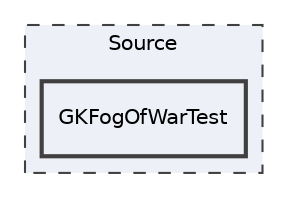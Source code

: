 digraph "Source/GKFogOfWarTest"
{
 // LATEX_PDF_SIZE
  edge [fontname="Helvetica",fontsize="10",labelfontname="Helvetica",labelfontsize="10"];
  node [fontname="Helvetica",fontsize="10",shape=record];
  compound=true
  subgraph clusterdir_74389ed8173ad57b461b9d623a1f3867 {
    graph [ bgcolor="#edf0f7", pencolor="grey25", style="filled,dashed,", label="Source", fontname="Helvetica", fontsize="10", URL="dir_74389ed8173ad57b461b9d623a1f3867.html"]
  dir_eb8f2e836bda5b0a450a6e8bd5c0e1bc [shape=box, label="GKFogOfWarTest", style="filled,bold,", fillcolor="#edf0f7", color="grey25", URL="dir_eb8f2e836bda5b0a450a6e8bd5c0e1bc.html"];
  }
}
